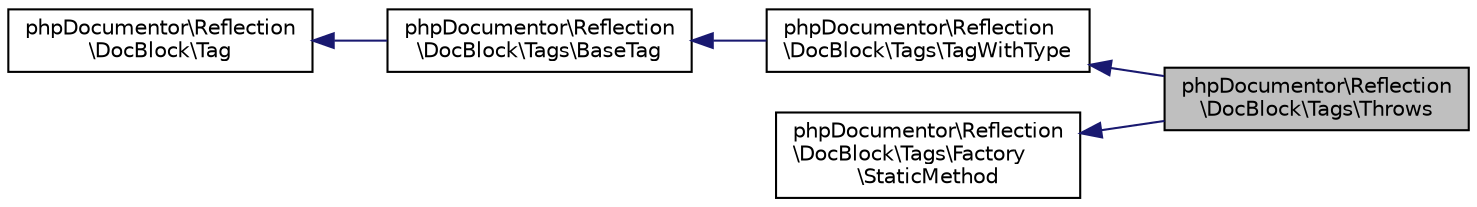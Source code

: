 digraph "phpDocumentor\Reflection\DocBlock\Tags\Throws"
{
  edge [fontname="Helvetica",fontsize="10",labelfontname="Helvetica",labelfontsize="10"];
  node [fontname="Helvetica",fontsize="10",shape=record];
  rankdir="LR";
  Node5 [label="phpDocumentor\\Reflection\l\\DocBlock\\Tags\\Throws",height=0.2,width=0.4,color="black", fillcolor="grey75", style="filled", fontcolor="black"];
  Node6 -> Node5 [dir="back",color="midnightblue",fontsize="10",style="solid",fontname="Helvetica"];
  Node6 [label="phpDocumentor\\Reflection\l\\DocBlock\\Tags\\TagWithType",height=0.2,width=0.4,color="black", fillcolor="white", style="filled",URL="$classphpDocumentor_1_1Reflection_1_1DocBlock_1_1Tags_1_1TagWithType.html"];
  Node7 -> Node6 [dir="back",color="midnightblue",fontsize="10",style="solid",fontname="Helvetica"];
  Node7 [label="phpDocumentor\\Reflection\l\\DocBlock\\Tags\\BaseTag",height=0.2,width=0.4,color="black", fillcolor="white", style="filled",URL="$classphpDocumentor_1_1Reflection_1_1DocBlock_1_1Tags_1_1BaseTag.html"];
  Node8 -> Node7 [dir="back",color="midnightblue",fontsize="10",style="solid",fontname="Helvetica"];
  Node8 [label="phpDocumentor\\Reflection\l\\DocBlock\\Tag",height=0.2,width=0.4,color="black", fillcolor="white", style="filled",URL="$interfacephpDocumentor_1_1Reflection_1_1DocBlock_1_1Tag.html"];
  Node9 -> Node5 [dir="back",color="midnightblue",fontsize="10",style="solid",fontname="Helvetica"];
  Node9 [label="phpDocumentor\\Reflection\l\\DocBlock\\Tags\\Factory\l\\StaticMethod",height=0.2,width=0.4,color="black", fillcolor="white", style="filled",URL="$interfacephpDocumentor_1_1Reflection_1_1DocBlock_1_1Tags_1_1Factory_1_1StaticMethod.html"];
}
